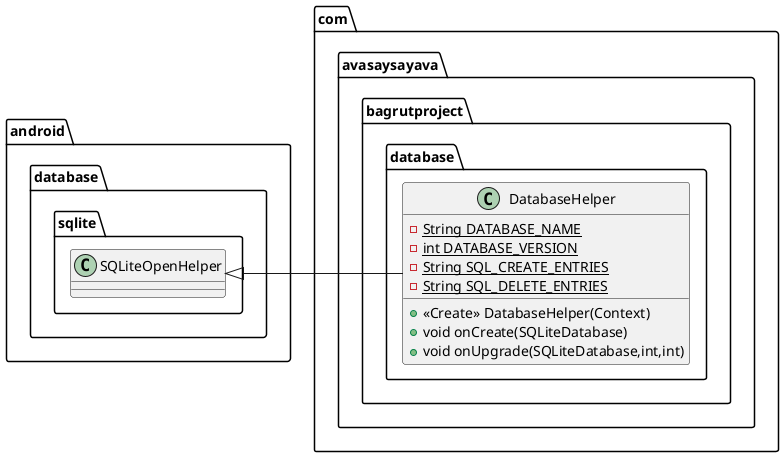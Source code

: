 @startuml
class com.avasaysayava.bagrutproject.database.DatabaseHelper {
- {static} String DATABASE_NAME
- {static} int DATABASE_VERSION
- {static} String SQL_CREATE_ENTRIES
- {static} String SQL_DELETE_ENTRIES
+ <<Create>> DatabaseHelper(Context)
+ void onCreate(SQLiteDatabase)
+ void onUpgrade(SQLiteDatabase,int,int)
}




android.database.sqlite.SQLiteOpenHelper <|- com.avasaysayava.bagrutproject.database.DatabaseHelper
@enduml